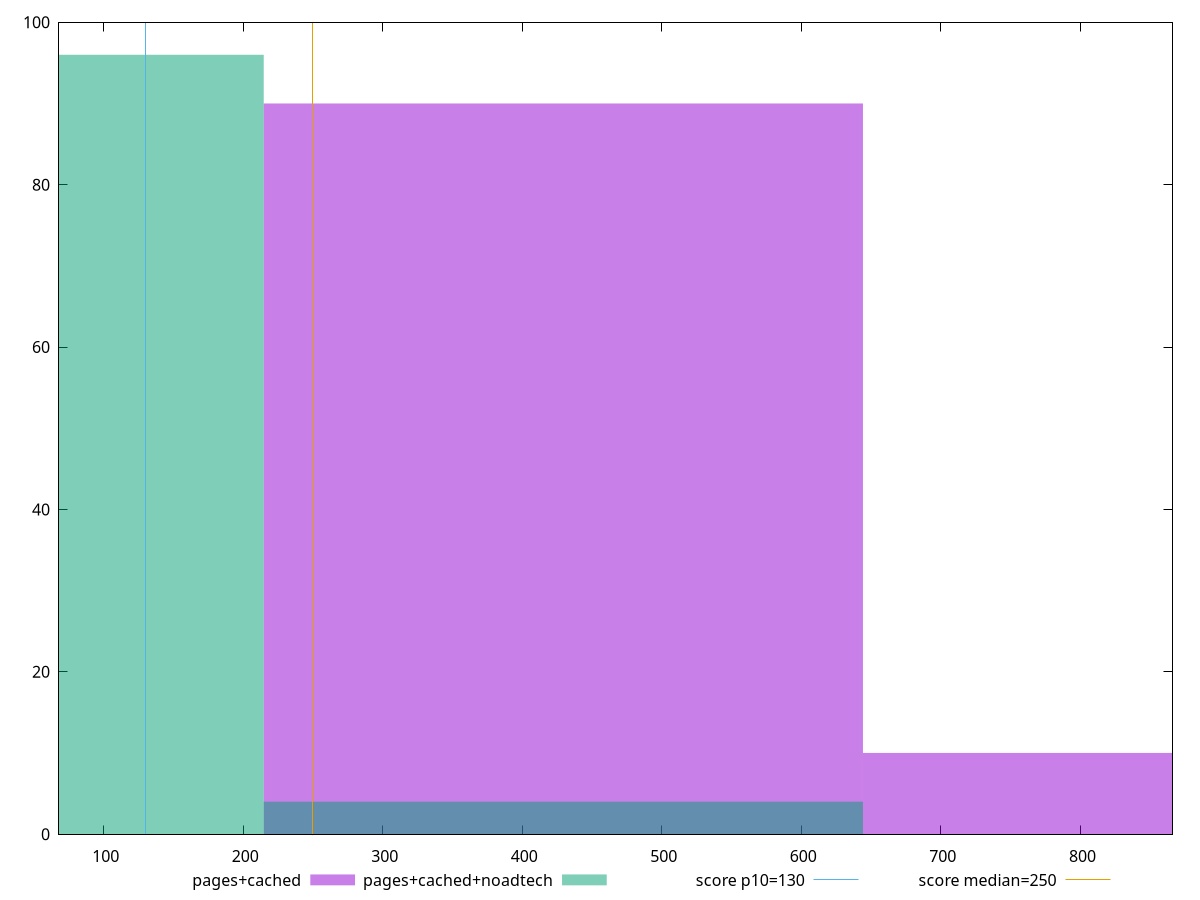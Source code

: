 reset

$pagesCached <<EOF
858.8882201064523 10
429.44411005322615 90
EOF

$pagesCachedNoadtech <<EOF
0 96
429.44411005322615 4
EOF

set key outside below
set boxwidth 429.44411005322615
set xrange [68:866.0000000000009]
set yrange [0:100]
set trange [0:100]
set style fill transparent solid 0.5 noborder

set parametric
set terminal svg size 640, 500 enhanced background rgb 'white'
set output "report_00017_2021-02-10T15-08-03.406Z/max-potential-fid/comparison/histogram/1_vs_2.svg"

plot $pagesCached title "pages+cached" with boxes, \
     $pagesCachedNoadtech title "pages+cached+noadtech" with boxes, \
     130,t title "score p10=130", \
     250,t title "score median=250"

reset

